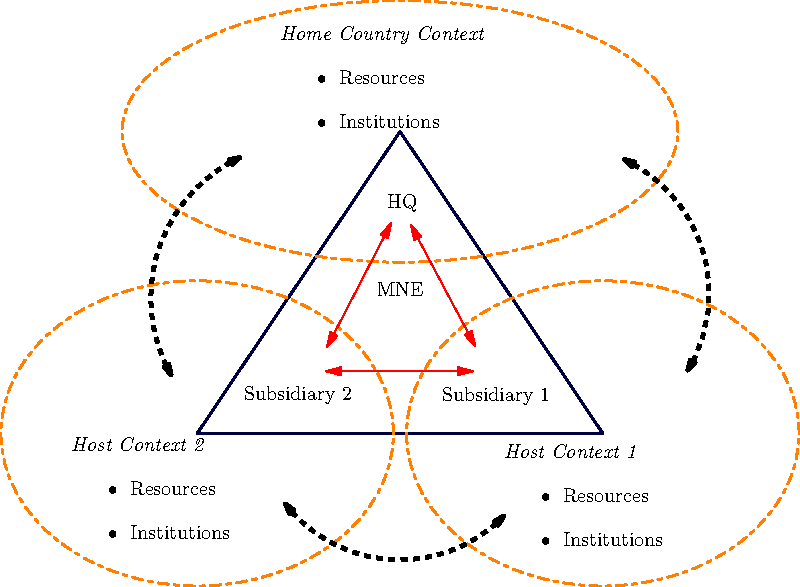 size(400);
pair O=(0,0);
// triangle
pair[] ptriangle={(-186,-92),(186,-92),(0,185),};

pen penT=darkblue+1bp;
pen penEl=orange+1bp+linetype(new real[] {5,3,2,3});
// draw triangle
draw(ptriangle[0]--ptriangle[1]--ptriangle[2]--cycle,penT);

// a fucntion to draw an ellipse defined by the center and x- and y-scale factors
void ellipse(pair center,real xs,real ys,pen p=currentpen){
  draw(shift(center)*scale(xs,ys)*unitcircle,p);
};

ellipse(ptriangle[2],255,120,penEl);
ellipse(ptriangle[0],180,140,penEl);
ellipse(ptriangle[1],180,140,penEl);

guide[] thickArr={
  (-147,161)..(-224,68)..(-210,-38),
  (206,159)..(280,67)..(264,-34),
  (-105,-157)..(-4,-208)..(95,-168),
};

pen squarecap=linecap(0);
pen roundcap=linecap(1);
pen extendcap=linecap(2);

pen dashed=squarecap+linetype(new real[] {1.5,1.5}); // set up dashed pattern

pen penThickArr=dashed+2bp;
pen penThinArr=red+extendcap;

for(int i=0;i<thickArr.length;++i){
  draw(thickArr[i], penThickArr,Arrows(size=5));
}

guide[] thinArr={
  (-68,-35)--(67,-35),
  (69,-12)--(10,99),
  (-8,101)--(-67,-13),
};

for(int i=0;i<thickArr.length;++i){
  draw(thinArr[i], penThinArr,Arrows);
}

string[] planeLabel={"MNE","Subsidiary 1","HQ","Subsidiary 2"};

pair[] planeLabelPos={(0,40),(143,-58),(2,106),(-149,-57)};
pair[] planeLabelAlign={
  O,W,N,E
};

defaultpen(fontsize(10pt));

for(int i=0;i<planeLabel.length;++i){
  label(planeLabel[i],planeLabelPos[i],planeLabelAlign[i]);
}

pair[] listLabelPos={(0,235),(187,-149),(-210,-142)};

string[] listLabel={
  minipage("\textit{Home Country Context}"
  +"\begin{itemize}"
  +"\item Resources" 
  +"\item Institutions" 
  +"\end{itemize}"
  ,width=120pt),
  minipage("\textit{Host Context 1}"
  +"\begin{itemize}"
  +"\item Resources" 
  +"\item Institutions" 
  +"\end{itemize}"
  ,width=100pt),
  minipage("\textit{Host Context 2}"
  +"\begin{itemize}"
  +"\item Resources" 
  +"\item Institutions" 
  +"\end{itemize}"
  ,width=100pt),
};

pair[] listLabelAlign={O,O,O};

for(int i=0;i<listLabel.length;++i){
  label(listLabel[i],listLabelPos[i],listLabelAlign[i]);
}